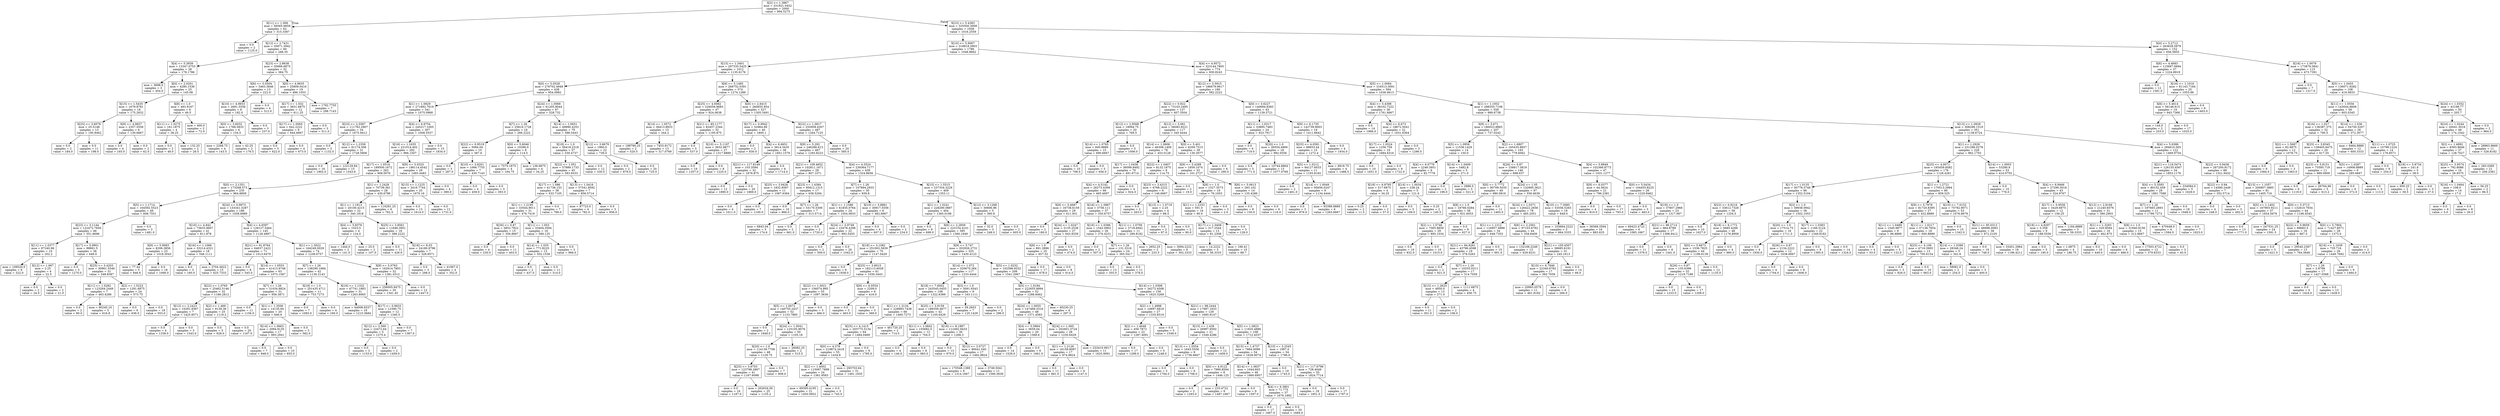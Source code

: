digraph Tree {
node [shape=box] ;
0 [label="X[2] <= 1.3867\nmse = 331921.0452\nsamples = 2000\nvalue = 994.5275"] ;
1 [label="X[11] <= 1.006\nmse = 56565.9659\nsamples = 62\nvalue = 315.3387"] ;
0 -> 1 [labeldistance=2.5, labelangle=45, headlabel="True"] ;
2 [label="mse = 0.0\nsamples = 2\nvalue = 1125.0"] ;
1 -> 2 ;
3 [label="X[12] <= 2.7431\nmse = 35871.3942\nsamples = 60\nvalue = 288.35"] ;
1 -> 3 ;
4 [label="X[4] <= 5.3939\nmse = 13347.0753\nsamples = 28\nvalue = 178.1786"] ;
3 -> 4 ;
5 [label="mse = 3698.0\nsamples = 3\nvalue = 454.0"] ;
4 -> 5 ;
6 [label="X[0] <= 2.0201\nmse = 4280.1536\nsamples = 25\nvalue = 145.08"] ;
4 -> 6 ;
7 [label="X[15] <= 1.5435\nmse = 1679.8781\nsamples = 19\nvalue = 175.2632"] ;
6 -> 7 ;
8 [label="X[25] <= 3.6076\nmse = 25.5148\nsamples = 13\nvalue = 195.8462"] ;
7 -> 8 ;
9 [label="mse = 0.0\nsamples = 2\nvalue = 184.0"] ;
8 -> 9 ;
10 [label="mse = 0.0\nsamples = 11\nvalue = 198.0"] ;
8 -> 10 ;
11 [label="X[9] <= 4.9657\nmse = 2357.5556\nsamples = 6\nvalue = 130.6667"] ;
7 -> 11 ;
12 [label="mse = 0.0\nsamples = 4\nvalue = 165.0"] ;
11 -> 12 ;
13 [label="mse = 0.0\nsamples = 2\nvalue = 62.0"] ;
11 -> 13 ;
14 [label="X[8] <= 1.0\nmse = 493.9167\nsamples = 6\nvalue = 49.5"] ;
6 -> 14 ;
15 [label="X[11] <= 1.0275\nmse = 161.1875\nsamples = 4\nvalue = 38.25"] ;
14 -> 15 ;
16 [label="mse = 0.0\nsamples = 2\nvalue = 48.0"] ;
15 -> 16 ;
17 [label="mse = 132.25\nsamples = 2\nvalue = 28.5"] ;
15 -> 17 ;
18 [label="mse = 400.0\nsamples = 2\nvalue = 72.0"] ;
14 -> 18 ;
19 [label="X[23] <= 2.8638\nmse = 35666.6875\nsamples = 32\nvalue = 384.75"] ;
3 -> 19 ;
20 [label="X[6] <= 5.0504\nmse = 5463.3846\nsamples = 13\nvalue = 222.0"] ;
19 -> 20 ;
21 [label="X[10] <= 4.9933\nmse = 2691.5556\nsamples = 9\nvalue = 182.0"] ;
20 -> 21 ;
22 [label="X[0] <= 3.6032\nmse = 1768.5833\nsamples = 6\nvalue = 154.5"] ;
21 -> 22 ;
23 [label="mse = 2268.75\nsamples = 4\nvalue = 143.5"] ;
22 -> 23 ;
24 [label="mse = 42.25\nsamples = 2\nvalue = 176.5"] ;
22 -> 24 ;
25 [label="mse = 0.0\nsamples = 3\nvalue = 237.0"] ;
21 -> 25 ;
26 [label="mse = 0.0\nsamples = 4\nvalue = 312.0"] ;
20 -> 26 ;
27 [label="X[0] <= 4.9635\nmse = 25809.0416\nsamples = 19\nvalue = 496.1053"] ;
19 -> 27 ;
28 [label="X[17] <= 1.032\nmse = 3831.6875\nsamples = 12\nvalue = 611.25"] ;
27 -> 28 ;
29 [label="X[17] <= 1.0065\nmse = 642.2222\nsamples = 9\nvalue = 644.6667"] ;
28 -> 29 ;
30 [label="mse = 0.0\nsamples = 5\nvalue = 622.0"] ;
29 -> 30 ;
31 [label="mse = 0.0\nsamples = 4\nvalue = 673.0"] ;
29 -> 31 ;
32 [label="mse = 0.0\nsamples = 3\nvalue = 511.0"] ;
28 -> 32 ;
33 [label="mse = 1792.7755\nsamples = 7\nvalue = 298.7143"] ;
27 -> 33 ;
34 [label="X[23] <= 5.4383\nmse = 325500.3009\nsamples = 1938\nvalue = 1016.2559"] ;
0 -> 34 [labeldistance=2.5, labelangle=-45, headlabel="False"] ;
35 [label="X[10] <= 5.9067\nmse = 318819.3903\nsamples = 1786\nvalue = 1046.8662"] ;
34 -> 35 ;
36 [label="X[15] <= 1.3401\nmse = 297335.5425\nsamples = 1012\nvalue = 1135.6176"] ;
35 -> 36 ;
37 [label="X[0] <= 5.0528\nmse = 276702.4949\nsamples = 438\nvalue = 954.0982"] ;
36 -> 37 ;
38 [label="X[1] <= 1.0829\nmse = 271892.7619\nsamples = 341\nvalue = 1075.0968"] ;
37 -> 38 ;
39 [label="X[23] <= 2.5587\nmse = 111762.2907\nsamples = 34\nvalue = 1675.9412"] ;
38 -> 39 ;
40 [label="mse = 0.0\nsamples = 3\nvalue = 1132.0"] ;
39 -> 40 ;
41 [label="X[12] <= 1.2358\nmse = 91174.308\nsamples = 31\nvalue = 1728.5806"] ;
39 -> 41 ;
42 [label="mse = 0.0\nsamples = 16\nvalue = 1902.0"] ;
41 -> 42 ;
43 [label="mse = 122129.84\nsamples = 15\nvalue = 1543.6"] ;
41 -> 43 ;
44 [label="X[4] <= 6.9754\nmse = 245217.1005\nsamples = 307\nvalue = 1008.5537"] ;
38 -> 44 ;
45 [label="X[16] <= 1.1635\nmse = 221014.402\nsamples = 292\nvalue = 966.1507"] ;
44 -> 45 ;
46 [label="X[17] <= 1.0516\nmse = 189500.1672\nsamples = 263\nvalue = 908.0076"] ;
45 -> 46 ;
47 [label="X[0] <= 2.1351\nmse = 173268.573\nsamples = 235\nvalue = 964.8809"] ;
46 -> 47 ;
48 [label="X[5] <= 1.1714\nmse = 164592.5523\nsamples = 49\nvalue = 608.7551"] ;
47 -> 48 ;
49 [label="X[23] <= 3.1144\nmse = 122472.7656\nsamples = 46\nvalue = 551.8696"] ;
48 -> 49 ;
50 [label="X[11] <= 1.0377\nmse = 87240.96\nsamples = 10\nvalue = 202.2"] ;
49 -> 50 ;
51 [label="mse = 109520.0\nsamples = 6\nvalue = 322.0"] ;
50 -> 51 ;
52 [label="X[12] <= 1.667\nmse = 2.25\nsamples = 4\nvalue = 22.5"] ;
50 -> 52 ;
53 [label="mse = 0.0\nsamples = 2\nvalue = 24.0"] ;
52 -> 53 ;
54 [label="mse = 0.0\nsamples = 2\nvalue = 21.0"] ;
52 -> 54 ;
55 [label="X[17] <= 0.9901\nmse = 88861.5\nsamples = 36\nvalue = 649.0"] ;
49 -> 55 ;
56 [label="mse = 0.0\nsamples = 5\nvalue = 1270.0"] ;
55 -> 56 ;
57 [label="X[25] <= 3.4203\nmse = 30961.5546\nsamples = 31\nvalue = 548.8387"] ;
55 -> 57 ;
58 [label="X[11] <= 1.0282\nmse = 123264.2449\nsamples = 7\nvalue = 463.4286"] ;
57 -> 58 ;
59 [label="mse = 0.0\nsamples = 2\nvalue = 80.0"] ;
58 -> 59 ;
60 [label="mse = 90240.16\nsamples = 5\nvalue = 616.8"] ;
58 -> 60 ;
61 [label="X[2] <= 1.5223\nmse = 1291.6875\nsamples = 24\nvalue = 573.75"] ;
57 -> 61 ;
62 [label="mse = 0.0\nsamples = 6\nvalue = 636.0"] ;
61 -> 62 ;
63 [label="mse = 0.0\nsamples = 18\nvalue = 553.0"] ;
61 -> 63 ;
64 [label="mse = 0.0\nsamples = 3\nvalue = 1481.0"] ;
48 -> 64 ;
65 [label="X[24] <= 0.9973\nmse = 133341.3287\nsamples = 186\nvalue = 1058.6989"] ;
47 -> 65 ;
66 [label="X[10] <= 4.842\nmse = 73633.9607\nsamples = 41\nvalue = 811.878"] ;
65 -> 66 ;
67 [label="X[9] <= 5.9083\nmse = 8206.3856\nsamples = 23\nvalue = 1018.3043"] ;
66 -> 67 ;
68 [label="mse = 77.44\nsamples = 5\nvalue = 846.6"] ;
67 -> 68 ;
69 [label="mse = 0.0\nsamples = 18\nvalue = 1066.0"] ;
67 -> 69 ;
70 [label="X[16] <= 1.1066\nmse = 33214.4321\nsamples = 18\nvalue = 548.1111"] ;
66 -> 70 ;
71 [label="mse = 8.0\nsamples = 3\nvalue = 160.0"] ;
70 -> 71 ;
72 [label="mse = 3704.4622\nsamples = 15\nvalue = 625.7333"] ;
70 -> 72 ;
73 [label="X[4] <= 4.6597\nmse = 128127.5464\nsamples = 145\nvalue = 1128.4897"] ;
65 -> 73 ;
74 [label="X[21] <= 91.8764\nmse = 64637.2422\nsamples = 71\nvalue = 1013.6479"] ;
73 -> 74 ;
75 [label="mse = 0.0\nsamples = 8\nvalue = 545.0"] ;
74 -> 75 ;
76 [label="X[14] <= 1.0553\nmse = 41413.9748\nsamples = 63\nvalue = 1073.1587"] ;
74 -> 76 ;
77 [label="X[22] <= 1.0765\nmse = 25462.5146\nsamples = 32\nvalue = 1186.2812"] ;
76 -> 77 ;
78 [label="X[12] <= 2.2423\nmse = 10291.8367\nsamples = 7\nvalue = 1425.8571"] ;
77 -> 78 ;
79 [label="mse = 0.0\nsamples = 4\nvalue = 1338.0"] ;
78 -> 79 ;
80 [label="mse = 0.0\nsamples = 3\nvalue = 1543.0"] ;
78 -> 80 ;
81 [label="X[2] <= 1.469\nmse = 9139.36\nsamples = 25\nvalue = 1119.2"] ;
77 -> 81 ;
82 [label="mse = 0.0\nsamples = 5\nvalue = 928.0"] ;
81 -> 82 ;
83 [label="mse = 0.0\nsamples = 20\nvalue = 1167.0"] ;
81 -> 83 ;
84 [label="X[7] <= 1.26\nmse = 31034.8824\nsamples = 31\nvalue = 956.3871"] ;
76 -> 84 ;
85 [label="mse = 0.0\nsamples = 11\nvalue = 1156.0"] ;
84 -> 85 ;
86 [label="X[1] <= 1.3506\nmse = 14135.94\nsamples = 20\nvalue = 846.6"] ;
84 -> 86 ;
87 [label="X[14] <= 1.0663\nmse = 2094.9135\nsamples = 17\nvalue = 893.2941"] ;
86 -> 87 ;
88 [label="mse = 0.0\nsamples = 7\nvalue = 948.0"] ;
87 -> 88 ;
89 [label="mse = 0.0\nsamples = 10\nvalue = 855.0"] ;
87 -> 89 ;
90 [label="mse = 0.0\nsamples = 3\nvalue = 582.0"] ;
86 -> 90 ;
91 [label="X[1] <= 1.3022\nmse = 164249.0029\nsamples = 74\nvalue = 1238.6757"] ;
73 -> 91 ;
92 [label="X[7] <= 1.26\nmse = 138290.1684\nsamples = 42\nvalue = 1130.2143"] ;
91 -> 92 ;
93 [label="X[19] <= 1.0\nmse = 201435.4711\nsamples = 11\nvalue = 753.7273"] ;
92 -> 93 ;
94 [label="mse = 0.0\nsamples = 7\nvalue = 1093.0"] ;
93 -> 94 ;
95 [label="mse = 0.0\nsamples = 4\nvalue = 160.0"] ;
93 -> 95 ;
96 [label="X[16] <= 1.1332\nmse = 47741.1883\nsamples = 31\nvalue = 1263.8065"] ;
92 -> 96 ;
97 [label="mse = 64006.6537\nsamples = 19\nvalue = 1215.3684"] ;
96 -> 97 ;
98 [label="X[17] <= 0.9933\nmse = 12390.75\nsamples = 12\nvalue = 1340.5"] ;
96 -> 98 ;
99 [label="X[12] <= 3.569\nmse = 22472.64\nsamples = 5\nvalue = 1275.4"] ;
98 -> 99 ;
100 [label="mse = 0.0\nsamples = 3\nvalue = 1153.0"] ;
99 -> 100 ;
101 [label="mse = 0.0\nsamples = 2\nvalue = 1459.0"] ;
99 -> 101 ;
102 [label="mse = 0.0\nsamples = 7\nvalue = 1387.0"] ;
98 -> 102 ;
103 [label="X[9] <= 5.0763\nmse = 162614.7803\nsamples = 32\nvalue = 1381.0312"] ;
91 -> 103 ;
104 [label="mse = 256005.8475\nsamples = 20\nvalue = 1341.45"] ;
103 -> 104 ;
105 [label="mse = 0.0\nsamples = 12\nvalue = 1447.0"] ;
103 -> 105 ;
106 [label="X[1] <= 1.2428\nmse = 70739.361\nsamples = 28\nvalue = 430.6786"] ;
46 -> 106 ;
107 [label="X[1] <= 1.1813\nmse = 20100.4215\nsamples = 22\nvalue = 340.1818"] ;
106 -> 107 ;
108 [label="X[4] <= 5.8376\nmse = 1023.5\nsamples = 4\nvalue = 124.0"] ;
107 -> 108 ;
109 [label="mse = 1444.0\nsamples = 2\nvalue = 141.0"] ;
108 -> 109 ;
110 [label="mse = 25.0\nsamples = 2\nvalue = 107.0"] ;
108 -> 110 ;
111 [label="X[25] <= 3.8561\nmse = 11646.3951\nsamples = 18\nvalue = 388.2222"] ;
107 -> 111 ;
112 [label="mse = 0.0\nsamples = 11\nvalue = 426.0"] ;
111 -> 112 ;
113 [label="X[18] <= 8.03\nmse = 24180.9796\nsamples = 7\nvalue = 328.8571"] ;
111 -> 113 ;
114 [label="mse = 0.0\nsamples = 3\nvalue = 298.0"] ;
113 -> 114 ;
115 [label="mse = 41067.0\nsamples = 4\nvalue = 352.0"] ;
113 -> 115 ;
116 [label="mse = 116281.25\nsamples = 6\nvalue = 762.5"] ;
106 -> 116 ;
117 [label="X[9] <= 5.0325\nmse = 198114.4542\nsamples = 29\nvalue = 1493.4483"] ;
45 -> 117 ;
118 [label="X[15] <= 1.1225\nmse = 3416.7744\nsamples = 25\nvalue = 1670.16"] ;
117 -> 118 ;
119 [label="mse = 0.0\nsamples = 13\nvalue = 1614.0"] ;
118 -> 119 ;
120 [label="mse = 0.0\nsamples = 12\nvalue = 1731.0"] ;
118 -> 120 ;
121 [label="mse = 0.0\nsamples = 4\nvalue = 389.0"] ;
117 -> 121 ;
122 [label="mse = 0.0\nsamples = 15\nvalue = 1834.0"] ;
44 -> 122 ;
123 [label="X[24] <= 1.0066\nmse = 61205.8044\nsamples = 97\nvalue = 528.732"] ;
37 -> 123 ;
124 [label="X[7] <= 1.26\nmse = 25816.1728\nsamples = 18\nvalue = 266.2222"] ;
123 -> 124 ;
125 [label="X[22] <= 0.9519\nmse = 5084.04\nsamples = 10\nvalue = 387.6"] ;
124 -> 125 ;
126 [label="mse = 0.0\nsamples = 3\nvalue = 287.0"] ;
125 -> 126 ;
127 [label="X[10] <= 3.8201\nmse = 1066.7755\nsamples = 7\nvalue = 430.7143"] ;
125 -> 127 ;
128 [label="mse = 0.0\nsamples = 4\nvalue = 459.0"] ;
127 -> 128 ;
129 [label="mse = 0.0\nsamples = 3\nvalue = 393.0"] ;
127 -> 129 ;
130 [label="X[0] <= 5.6046\nmse = 10296.0\nsamples = 8\nvalue = 114.5"] ;
124 -> 130 ;
131 [label="mse = 7575.1875\nsamples = 4\nvalue = 194.75"] ;
130 -> 131 ;
132 [label="mse = 136.6875\nsamples = 4\nvalue = 34.25"] ;
130 -> 132 ;
133 [label="X[14] <= 1.0651\nmse = 49990.4253\nsamples = 79\nvalue = 588.5443"] ;
123 -> 133 ;
134 [label="X[19] <= 1.0\nmse = 56419.2318\nsamples = 57\nvalue = 530.4737"] ;
133 -> 134 ;
135 [label="X[22] <= 1.051\nmse = 57889.1733\nsamples = 45\nvalue = 583.9333"] ;
134 -> 135 ;
136 [label="X[17] <= 1.086\nmse = 41738.153\nsamples = 38\nvalue = 533.7105"] ;
135 -> 136 ;
137 [label="X[1] <= 1.2195\nmse = 33544.9011\nsamples = 31\nvalue = 476.7419"] ;
136 -> 137 ;
138 [label="X[26] <= 0.87\nmse = 5852.7822\nsamples = 15\nvalue = 356.8667"] ;
137 -> 138 ;
139 [label="mse = 0.0\nsamples = 4\nvalue = 230.0"] ;
138 -> 139 ;
140 [label="mse = 0.0\nsamples = 11\nvalue = 403.0"] ;
138 -> 140 ;
141 [label="X[11] <= 1.053\nmse = 33404.3594\nsamples = 16\nvalue = 589.125"] ;
137 -> 141 ;
142 [label="X[14] <= 1.035\nmse = 771.8225\nsamples = 13\nvalue = 502.1538"] ;
141 -> 142 ;
143 [label="mse = 0.0\nsamples = 2\nvalue = 437.0"] ;
142 -> 143 ;
144 [label="mse = 0.0\nsamples = 11\nvalue = 514.0"] ;
142 -> 144 ;
145 [label="mse = 0.0\nsamples = 3\nvalue = 966.0"] ;
141 -> 145 ;
146 [label="mse = 0.0\nsamples = 7\nvalue = 786.0"] ;
136 -> 146 ;
147 [label="X[13] <= 1.0416\nmse = 57541.9592\nsamples = 7\nvalue = 856.5714"] ;
135 -> 147 ;
148 [label="mse = 87723.0\nsamples = 4\nvalue = 782.0"] ;
147 -> 148 ;
149 [label="mse = 0.0\nsamples = 3\nvalue = 956.0"] ;
147 -> 149 ;
150 [label="mse = 0.0\nsamples = 12\nvalue = 330.0"] ;
134 -> 150 ;
151 [label="X[12] <= 3.6679\nmse = 1960.0\nsamples = 22\nvalue = 739.0"] ;
133 -> 151 ;
152 [label="mse = 0.0\nsamples = 2\nvalue = 879.0"] ;
151 -> 152 ;
153 [label="mse = 0.0\nsamples = 20\nvalue = 725.0"] ;
151 -> 153 ;
154 [label="X[9] <= 5.1485\nmse = 268752.0391\nsamples = 574\nvalue = 1274.1289"] ;
36 -> 154 ;
155 [label="X[25] <= 4.0082\nmse = 226056.8683\nsamples = 47\nvalue = 924.0638"] ;
154 -> 155 ;
156 [label="X[14] <= 1.0572\nmse = 36413.8933\nsamples = 15\nvalue = 344.2"] ;
155 -> 156 ;
157 [label="mse = 188790.25\nsamples = 2\nvalue = 520.5"] ;
156 -> 157 ;
158 [label="mse = 7453.9172\nsamples = 13\nvalue = 317.0769"] ;
156 -> 158 ;
159 [label="X[21] <= 85.1177\nmse = 83457.2344\nsamples = 32\nvalue = 1195.875"] ;
155 -> 159 ;
160 [label="mse = 0.0\nsamples = 5\nvalue = 537.0"] ;
159 -> 160 ;
161 [label="X[10] <= 5.1197\nmse = 3632.9877\nsamples = 27\nvalue = 1317.8889"] ;
159 -> 161 ;
162 [label="mse = 0.0\nsamples = 19\nvalue = 1357.0"] ;
161 -> 162 ;
163 [label="mse = 0.0\nsamples = 8\nvalue = 1225.0"] ;
161 -> 163 ;
164 [label="X[0] <= 2.6415\nmse = 260655.954\nsamples = 527\nvalue = 1305.3491"] ;
154 -> 164 ;
165 [label="X[17] <= 0.9942\nmse = 52964.89\nsamples = 40\nvalue = 1800.1"] ;
164 -> 165 ;
166 [label="mse = 0.0\nsamples = 2\nvalue = 830.0"] ;
165 -> 166 ;
167 [label="X[4] <= 6.6651\nmse = 3614.3435\nsamples = 38\nvalue = 1851.1579"] ;
165 -> 167 ;
168 [label="X[21] <= 117.8149\nmse = 103.3594\nsamples = 32\nvalue = 1876.875"] ;
167 -> 168 ;
169 [label="mse = 0.0\nsamples = 12\nvalue = 1890.0"] ;
168 -> 169 ;
170 [label="mse = 0.0\nsamples = 20\nvalue = 1869.0"] ;
168 -> 170 ;
171 [label="mse = 0.0\nsamples = 6\nvalue = 1714.0"] ;
167 -> 171 ;
172 [label="X[22] <= 1.0817\nmse = 255958.4307\nsamples = 487\nvalue = 1264.7125"] ;
164 -> 172 ;
173 [label="X[9] <= 5.292\nmse = 246286.613\nsamples = 467\nvalue = 1293.8223"] ;
172 -> 173 ;
174 [label="X[21] <= 109.4652\nmse = 102811.1671\nsamples = 28\nvalue = 807.1071"] ;
173 -> 174 ;
175 [label="X[25] <= 3.9426\nmse = 1832.9587\nsamples = 11\nvalue = 1067.6364"] ;
174 -> 175 ;
176 [label="mse = 0.0\nsamples = 4\nvalue = 1011.0"] ;
175 -> 176 ;
177 [label="mse = 0.0\nsamples = 7\nvalue = 1100.0"] ;
175 -> 177 ;
178 [label="X[23] <= 1.4384\nmse = 95812.1315\nsamples = 17\nvalue = 638.5294"] ;
174 -> 178 ;
179 [label="mse = 0.0\nsamples = 10\nvalue = 866.0"] ;
178 -> 179 ;
180 [label="X[7] <= 1.26\nmse = 53170.5306\nsamples = 7\nvalue = 313.5714"] ;
178 -> 180 ;
181 [label="mse = 6843.04\nsamples = 5\nvalue = 174.6"] ;
180 -> 181 ;
182 [label="mse = 0.0\nsamples = 2\nvalue = 661.0"] ;
180 -> 182 ;
183 [label="X[4] <= 4.3524\nmse = 239364.7177\nsamples = 439\nvalue = 1324.8656"] ;
173 -> 183 ;
184 [label="X[7] <= 1.26\nmse = 107894.2933\nsamples = 30\nvalue = 939.8"] ;
183 -> 184 ;
185 [label="X[1] <= 1.1586\nmse = 61835.0764\nsamples = 24\nvalue = 1054.0833"] ;
184 -> 185 ;
186 [label="mse = 0.0\nsamples = 2\nvalue = 1720.0"] ;
185 -> 186 ;
187 [label="X[24] <= 0.9748\nmse = 23478.4298\nsamples = 22\nvalue = 993.5455"] ;
185 -> 187 ;
188 [label="mse = 0.0\nsamples = 2\nvalue = 509.0"] ;
187 -> 188 ;
189 [label="mse = 0.0\nsamples = 20\nvalue = 1042.0"] ;
187 -> 189 ;
190 [label="X[10] <= 3.8861\nmse = 30917.5556\nsamples = 6\nvalue = 482.6667"] ;
184 -> 190 ;
191 [label="mse = 0.0\nsamples = 4\nvalue = 607.0"] ;
190 -> 191 ;
192 [label="mse = 0.0\nsamples = 2\nvalue = 234.0"] ;
190 -> 192 ;
193 [label="X[15] <= 1.5515\nmse = 237334.3229\nsamples = 409\nvalue = 1353.11"] ;
183 -> 193 ;
194 [label="X[1] <= 1.0241\nmse = 228290.0887\nsamples = 404\nvalue = 1365.0198"] ;
193 -> 194 ;
195 [label="mse = 0.0\nsamples = 9\nvalue = 699.0"] ;
194 -> 195 ;
196 [label="X[6] <= 2.2859\nmse = 223154.4101\nsamples = 395\nvalue = 1380.1949"] ;
194 -> 196 ;
197 [label="X[18] <= 3.1082\nmse = 251002.5839\nsamples = 70\nvalue = 1147.0429"] ;
196 -> 197 ;
198 [label="mse = 0.0\nsamples = 9\nvalue = 1938.0"] ;
197 -> 198 ;
199 [label="X[25] <= 3.8015\nmse = 182113.6028\nsamples = 61\nvalue = 1030.3443"] ;
197 -> 199 ;
200 [label="X[22] <= 1.0021\nmse = 156074.995\nsamples = 55\nvalue = 1097.3636"] ;
199 -> 200 ;
201 [label="X[5] <= 1.0072\nmse = 140755.2437\nsamples = 52\nvalue = 1133.7885"] ;
200 -> 201 ;
202 [label="mse = 0.0\nsamples = 2\nvalue = 1849.0"] ;
201 -> 202 ;
203 [label="X[24] <= 1.0041\nmse = 125105.9076\nsamples = 50\nvalue = 1105.18"] ;
201 -> 203 ;
204 [label="X[20] <= 1.0\nmse = 114139.7708\nsamples = 48\nvalue = 1129.75"] ;
203 -> 204 ;
205 [label="X[25] <= 3.6703\nmse = 123798.2867\nsamples = 41\nvalue = 1167.6098"] ;
204 -> 205 ;
206 [label="mse = 0.0\nsamples = 16\nvalue = 1187.0"] ;
205 -> 206 ;
207 [label="mse = 202634.56\nsamples = 25\nvalue = 1155.2"] ;
205 -> 207 ;
208 [label="mse = 0.0\nsamples = 7\nvalue = 908.0"] ;
204 -> 208 ;
209 [label="mse = 26082.25\nsamples = 2\nvalue = 515.5"] ;
203 -> 209 ;
210 [label="mse = 0.0\nsamples = 3\nvalue = 466.0"] ;
200 -> 210 ;
211 [label="X[9] <= 6.0554\nmse = 2209.0\nsamples = 6\nvalue = 416.0"] ;
199 -> 211 ;
212 [label="mse = 0.0\nsamples = 3\nvalue = 463.0"] ;
211 -> 212 ;
213 [label="mse = 0.0\nsamples = 3\nvalue = 369.0"] ;
211 -> 213 ;
214 [label="X[9] <= 5.747\nmse = 202926.2731\nsamples = 325\nvalue = 1430.4123"] ;
196 -> 214 ;
215 [label="X[14] <= 1.072\nmse = 320670.264\nsamples = 117\nvalue = 1233.4444"] ;
214 -> 215 ;
216 [label="X[18] <= 7.6002\nmse = 243545.0455\nsamples = 108\nvalue = 1322.6389"] ;
215 -> 216 ;
217 [label="X[1] <= 1.3134\nmse = 228993.7438\nsamples = 66\nvalue = 1460.7273"] ;
216 -> 217 ;
218 [label="X[25] <= 4.1415\nmse = 203775.5134\nsamples = 64\nvalue = 1484.0469"] ;
217 -> 218 ;
219 [label="X[0] <= 4.378\nmse = 219874.3418\nsamples = 55\nvalue = 1434.8"] ;
218 -> 219 ;
220 [label="X[2] <= 1.4002\nmse = 115097.7899\nsamples = 24\nvalue = 1361.9583"] ;
219 -> 220 ;
221 [label="mse = 69395.4195\nsamples = 21\nvalue = 1450.0952"] ;
220 -> 221 ;
222 [label="mse = 0.0\nsamples = 3\nvalue = 745.0"] ;
220 -> 222 ;
223 [label="mse = 293703.64\nsamples = 31\nvalue = 1491.1935"] ;
219 -> 223 ;
224 [label="mse = 0.0\nsamples = 9\nvalue = 1785.0"] ;
218 -> 224 ;
225 [label="mse = 461720.25\nsamples = 2\nvalue = 714.5"] ;
217 -> 225 ;
226 [label="X[25] <= 3.9159\nmse = 189359.4677\nsamples = 42\nvalue = 1105.6429"] ;
216 -> 226 ;
227 [label="X[11] <= 1.0842\nmse = 155682.0\nsamples = 12\nvalue = 704.0"] ;
226 -> 227 ;
228 [label="mse = 0.0\nsamples = 4\nvalue = 146.0"] ;
227 -> 228 ;
229 [label="mse = 0.0\nsamples = 8\nvalue = 983.0"] ;
227 -> 229 ;
230 [label="X[18] <= 8.1887\nmse = 112492.9433\nsamples = 30\nvalue = 1266.3"] ;
226 -> 230 ;
231 [label="mse = 0.0\nsamples = 13\nvalue = 970.0"] ;
230 -> 231 ;
232 [label="X[12] <= 3.0727\nmse = 80041.045\nsamples = 17\nvalue = 1492.8824"] ;
230 -> 232 ;
233 [label="mse = 170548.1389\nsamples = 6\nvalue = 1314.1667"] ;
232 -> 233 ;
234 [label="mse = 3749.5041\nsamples = 11\nvalue = 1590.3636"] ;
232 -> 234 ;
235 [label="X[3] <= 1.0\nmse = 5091.6543\nsamples = 9\nvalue = 163.1111"] ;
215 -> 235 ;
236 [label="mse = 59.2653\nsamples = 7\nvalue = 125.1429"] ;
235 -> 236 ;
237 [label="mse = 0.0\nsamples = 2\nvalue = 296.0"] ;
235 -> 237 ;
238 [label="X[5] <= 1.0232\nmse = 102596.9332\nsamples = 208\nvalue = 1541.2067"] ;
214 -> 238 ;
239 [label="X[5] <= 1.0184\nmse = 222655.8994\nsamples = 52\nvalue = 1288.8462"] ;
238 -> 239 ;
240 [label="X[24] <= 1.0055\nmse = 147469.3316\nsamples = 48\nvalue = 1371.4583"] ;
239 -> 240 ;
241 [label="X[4] <= 5.5864\nmse = 3659.04\nsamples = 20\nvalue = 1568.6"] ;
240 -> 241 ;
242 [label="mse = 0.0\nsamples = 14\nvalue = 1529.0"] ;
241 -> 242 ;
243 [label="mse = 0.0\nsamples = 6\nvalue = 1661.0"] ;
241 -> 243 ;
244 [label="X[24] <= 1.065\nmse = 202601.3724\nsamples = 28\nvalue = 1230.6429"] ;
240 -> 244 ;
245 [label="X[1] <= 1.2126\nmse = 16158.8097\nsamples = 17\nvalue = 974.8824"] ;
244 -> 245 ;
246 [label="mse = 0.0\nsamples = 11\nvalue = 881.0"] ;
245 -> 246 ;
247 [label="mse = 0.0\nsamples = 6\nvalue = 1147.0"] ;
245 -> 247 ;
248 [label="mse = 233410.9917\nsamples = 11\nvalue = 1625.9091"] ;
244 -> 248 ;
249 [label="mse = 60230.25\nsamples = 4\nvalue = 297.5"] ;
239 -> 249 ;
250 [label="X[14] <= 1.0308\nmse = 34272.4508\nsamples = 156\nvalue = 1625.3269"] ;
238 -> 250 ;
251 [label="X[2] <= 1.4988\nmse = 10697.6818\nsamples = 27\nvalue = 1335.8519"] ;
250 -> 251 ;
252 [label="X[2] <= 1.4648\nmse = 456.7872\nsamples = 22\nvalue = 1287.4091"] ;
251 -> 252 ;
253 [label="mse = 0.0\nsamples = 17\nvalue = 1299.0"] ;
252 -> 253 ;
254 [label="mse = 0.0\nsamples = 5\nvalue = 1248.0"] ;
252 -> 254 ;
255 [label="mse = 0.0\nsamples = 5\nvalue = 1549.0"] ;
251 -> 255 ;
256 [label="X[21] <= 98.2444\nmse = 17997.1633\nsamples = 129\nvalue = 1685.9147"] ;
250 -> 256 ;
257 [label="X[15] <= 1.439\nmse = 26997.9592\nsamples = 21\nvalue = 1549.4286"] ;
256 -> 257 ;
258 [label="X[13] <= 1.0554\nmse = 1643.5556\nsamples = 9\nvalue = 1736.6667"] ;
257 -> 258 ;
259 [label="mse = 0.0\nsamples = 3\nvalue = 1794.0"] ;
258 -> 259 ;
260 [label="mse = 0.0\nsamples = 6\nvalue = 1708.0"] ;
258 -> 260 ;
261 [label="mse = 0.0\nsamples = 12\nvalue = 1409.0"] ;
257 -> 261 ;
262 [label="X[5] <= 1.0823\nmse = 11920.4886\nsamples = 108\nvalue = 1712.4537"] ;
256 -> 262 ;
263 [label="X[15] <= 1.4737\nmse = 7884.0099\nsamples = 54\nvalue = 1628.9074"] ;
262 -> 263 ;
264 [label="X[0] <= 4.9122\nmse = 7990.8594\nsamples = 8\nvalue = 1446.125"] ;
263 -> 264 ;
265 [label="mse = 0.0\nsamples = 2\nvalue = 1293.0"] ;
264 -> 265 ;
266 [label="mse = 233.4722\nsamples = 6\nvalue = 1497.1667"] ;
264 -> 266 ;
267 [label="X[14] <= 1.0637\nmse = 1044.603\nsamples = 46\nvalue = 1660.6957"] ;
263 -> 267 ;
268 [label="mse = 0.0\nsamples = 9\nvalue = 1597.0"] ;
267 -> 268 ;
269 [label="X[4] <= 6.3801\nmse = 71.775\nsamples = 37\nvalue = 1676.1892"] ;
267 -> 269 ;
270 [label="mse = 0.0\nsamples = 17\nvalue = 1667.0"] ;
269 -> 270 ;
271 [label="mse = 0.0\nsamples = 20\nvalue = 1684.0"] ;
269 -> 271 ;
272 [label="X[10] <= 3.2545\nmse = 1997.0\nsamples = 54\nvalue = 1796.0"] ;
262 -> 272 ;
273 [label="mse = 0.0\nsamples = 19\nvalue = 1743.0"] ;
272 -> 273 ;
274 [label="X[21] <= 117.6796\nmse = 728.4049\nsamples = 35\nvalue = 1824.7714"] ;
272 -> 274 ;
275 [label="mse = 0.0\nsamples = 18\nvalue = 1851.0"] ;
274 -> 275 ;
276 [label="mse = 0.0\nsamples = 17\nvalue = 1797.0"] ;
274 -> 276 ;
277 [label="X[12] <= 3.1268\nmse = 30606.96\nsamples = 5\nvalue = 390.8"] ;
193 -> 277 ;
278 [label="mse = 32.0\nsamples = 3\nvalue = 248.0"] ;
277 -> 278 ;
279 [label="mse = 0.0\nsamples = 2\nvalue = 605.0"] ;
277 -> 279 ;
280 [label="mse = 0.0\nsamples = 20\nvalue = 585.0"] ;
172 -> 280 ;
281 [label="X[4] <= 4.9572\nmse = 323144.7805\nsamples = 774\nvalue = 930.8243"] ;
35 -> 281 ;
282 [label="X[12] <= 3.5915\nmse = 186679.9617\nsamples = 180\nvalue = 582.2222"] ;
281 -> 282 ;
283 [label="X[22] <= 0.922\nmse = 73103.2495\nsamples = 137\nvalue = 407.3504"] ;
282 -> 283 ;
284 [label="X[12] <= 2.9568\nmse = 19094.75\nsamples = 20\nvalue = 769.5"] ;
283 -> 284 ;
285 [label="X[14] <= 1.0765\nmse = 600.8889\nsamples = 15\nvalue = 690.6667"] ;
284 -> 285 ;
286 [label="mse = 0.0\nsamples = 10\nvalue = 708.0"] ;
285 -> 286 ;
287 [label="mse = 0.0\nsamples = 5\nvalue = 656.0"] ;
285 -> 287 ;
288 [label="mse = 0.0\nsamples = 5\nvalue = 1006.0"] ;
284 -> 288 ;
289 [label="X[12] <= 3.061\nmse = 56083.9221\nsamples = 117\nvalue = 345.4444"] ;
283 -> 289 ;
290 [label="X[14] <= 1.0606\nmse = 46308.1409\nsamples = 78\nvalue = 453.0128"] ;
289 -> 290 ;
291 [label="X[17] <= 1.0436\nmse = 36099.8492\nsamples = 70\nvalue = 491.6714"] ;
290 -> 291 ;
292 [label="X[4] <= 4.5142\nmse = 26273.4309\nsamples = 66\nvalue = 465.4697"] ;
291 -> 292 ;
293 [label="X[9] <= 5.4687\nmse = 16738.6159\nsamples = 29\nvalue = 611.931"] ;
292 -> 293 ;
294 [label="mse = 0.0\nsamples = 2\nvalue = 180.0"] ;
293 -> 294 ;
295 [label="X[24] <= 1.0247\nmse = 3135.2538\nsamples = 27\nvalue = 643.9259"] ;
293 -> 295 ;
296 [label="X[8] <= 1.0\nmse = 891.2896\nsamples = 25\nvalue = 657.52"] ;
295 -> 296 ;
297 [label="mse = 0.0\nsamples = 17\nvalue = 678.0"] ;
296 -> 297 ;
298 [label="mse = 0.0\nsamples = 8\nvalue = 614.0"] ;
296 -> 298 ;
299 [label="mse = 0.0\nsamples = 2\nvalue = 474.0"] ;
295 -> 299 ;
300 [label="X[16] <= 1.0867\nmse = 3756.111\nsamples = 37\nvalue = 350.6757"] ;
292 -> 300 ;
301 [label="X[16] <= 1.0386\nmse = 1542.0902\nsamples = 26\nvalue = 376.4231"] ;
300 -> 301 ;
302 [label="mse = 0.0\nsamples = 2\nvalue = 507.0"] ;
301 -> 302 ;
303 [label="X[7] <= 1.26\nmse = 131.3316\nsamples = 24\nvalue = 365.5417"] ;
301 -> 303 ;
304 [label="mse = 0.0\nsamples = 13\nvalue = 355.0"] ;
303 -> 304 ;
305 [label="mse = 0.0\nsamples = 11\nvalue = 378.0"] ;
303 -> 305 ;
306 [label="X[11] <= 1.0709\nmse = 3718.6942\nsamples = 11\nvalue = 289.8182"] ;
300 -> 306 ;
307 [label="mse = 2652.25\nsamples = 2\nvalue = 233.5"] ;
306 -> 307 ;
308 [label="mse = 3094.2222\nsamples = 9\nvalue = 302.3333"] ;
306 -> 308 ;
309 [label="mse = 0.0\nsamples = 4\nvalue = 924.0"] ;
291 -> 309 ;
310 [label="X[22] <= 1.0407\nmse = 8132.1875\nsamples = 8\nvalue = 114.75"] ;
290 -> 310 ;
311 [label="X[23] <= 3.4315\nmse = 6768.2222\nsamples = 6\nvalue = 146.6667"] ;
310 -> 311 ;
312 [label="mse = 0.0\nsamples = 2\nvalue = 263.0"] ;
311 -> 312 ;
313 [label="X[13] <= 1.0719\nmse = 2.25\nsamples = 4\nvalue = 88.5"] ;
311 -> 313 ;
314 [label="mse = 0.0\nsamples = 2\nvalue = 87.0"] ;
313 -> 314 ;
315 [label="mse = 0.0\nsamples = 2\nvalue = 90.0"] ;
313 -> 315 ;
316 [label="mse = 0.0\nsamples = 2\nvalue = 19.0"] ;
310 -> 316 ;
317 [label="X[0] <= 5.401\nmse = 6209.7515\nsamples = 39\nvalue = 130.3077"] ;
289 -> 317 ;
318 [label="X[9] <= 5.4289\nmse = 1859.1074\nsamples = 33\nvalue = 101.2727"] ;
317 -> 318 ;
319 [label="X[8] <= 1.0\nmse = 1527.3573\nsamples = 19\nvalue = 76.1053"] ;
318 -> 319 ;
320 [label="X[1] <= 1.2253\nmse = 591.0\nsamples = 16\nvalue = 90.0"] ;
319 -> 320 ;
321 [label="X[17] <= 1.0408\nmse = 317.2544\nsamples = 13\nvalue = 81.2308"] ;
320 -> 321 ;
322 [label="mse = 14.2222\nsamples = 3\nvalue = 56.3333"] ;
321 -> 322 ;
323 [label="mse = 166.41\nsamples = 10\nvalue = 88.7"] ;
321 -> 323 ;
324 [label="mse = 0.0\nsamples = 3\nvalue = 128.0"] ;
320 -> 324 ;
325 [label="mse = 0.0\nsamples = 3\nvalue = 2.0"] ;
319 -> 325 ;
326 [label="X[6] <= 5.0613\nmse = 283.102\nsamples = 14\nvalue = 135.4286"] ;
318 -> 326 ;
327 [label="mse = 0.0\nsamples = 8\nvalue = 150.0"] ;
326 -> 327 ;
328 [label="mse = 0.0\nsamples = 6\nvalue = 116.0"] ;
326 -> 328 ;
329 [label="mse = 0.0\nsamples = 6\nvalue = 290.0"] ;
317 -> 329 ;
330 [label="X[0] <= 3.6227\nmse = 140694.8383\nsamples = 43\nvalue = 1139.3721"] ;
282 -> 330 ;
331 [label="X[11] <= 1.0317\nmse = 33895.7483\nsamples = 24\nvalue = 923.7917"] ;
330 -> 331 ;
332 [label="mse = 0.0\nsamples = 6\nvalue = 719.0"] ;
331 -> 332 ;
333 [label="X[20] <= 1.0\nmse = 26554.4969\nsamples = 18\nvalue = 992.0556"] ;
331 -> 333 ;
334 [label="mse = 0.0\nsamples = 5\nvalue = 771.0"] ;
333 -> 334 ;
335 [label="mse = 10744.6864\nsamples = 13\nvalue = 1077.0769"] ;
333 -> 335 ;
336 [label="X[9] <= 6.1735\nmse = 142739.9003\nsamples = 19\nvalue = 1411.6842"] ;
330 -> 336 ;
337 [label="X[25] <= 4.0581\nmse = 88653.44\nsamples = 15\nvalue = 1272.4"] ;
336 -> 337 ;
338 [label="X[5] <= 1.0212\nmse = 94127.6033\nsamples = 11\nvalue = 1193.8182"] ;
337 -> 338 ;
339 [label="mse = 0.0\nsamples = 2\nvalue = 1461.0"] ;
338 -> 339 ;
340 [label="X[14] <= 1.0049\nmse = 95656.0247\nsamples = 9\nvalue = 1134.4444"] ;
338 -> 340 ;
341 [label="mse = 0.0\nsamples = 3\nvalue = 876.0"] ;
340 -> 341 ;
342 [label="mse = 93388.8889\nsamples = 6\nvalue = 1263.6667"] ;
340 -> 342 ;
343 [label="mse = 9918.75\nsamples = 4\nvalue = 1488.5"] ;
337 -> 343 ;
344 [label="mse = 0.0\nsamples = 4\nvalue = 1934.0"] ;
336 -> 344 ;
345 [label="X[5] <= 1.0084\nmse = 316513.3091\nsamples = 594\nvalue = 1036.4613"] ;
281 -> 345 ;
346 [label="X[4] <= 5.4398\nmse = 38102.7222\nsamples = 36\nvalue = 1761.6667"] ;
345 -> 346 ;
347 [label="mse = 0.0\nsamples = 14\nvalue = 1966.0"] ;
346 -> 347 ;
348 [label="X[4] <= 6.673\nmse = 18872.5041\nsamples = 22\nvalue = 1631.6364"] ;
346 -> 348 ;
349 [label="X[17] <= 1.0524\nmse = 1256.759\nsamples = 19\nvalue = 1684.6316"] ;
348 -> 349 ;
350 [label="mse = 0.0\nsamples = 10\nvalue = 1651.0"] ;
349 -> 350 ;
351 [label="mse = 0.0\nsamples = 9\nvalue = 1722.0"] ;
349 -> 351 ;
352 [label="mse = 0.0\nsamples = 3\nvalue = 1296.0"] ;
348 -> 352 ;
353 [label="X[1] <= 1.1932\nmse = 298355.7108\nsamples = 558\nvalue = 989.6738"] ;
345 -> 353 ;
354 [label="X[9] <= 5.671\nmse = 180023.8883\nsamples = 207\nvalue = 737.0242"] ;
353 -> 354 ;
355 [label="X[5] <= 1.0956\nmse = 11536.1429\nsamples = 14\nvalue = 150.0"] ;
354 -> 355 ;
356 [label="X[4] <= 6.0776\nmse = 2246.3951\nsamples = 9\nvalue = 82.7778"] ;
355 -> 356 ;
357 [label="X[18] <= 6.8795\nmse = 517.6875\nsamples = 4\nvalue = 34.25"] ;
356 -> 357 ;
358 [label="mse = 0.25\nsamples = 2\nvalue = 11.5"] ;
357 -> 358 ;
359 [label="mse = 0.0\nsamples = 2\nvalue = 57.0"] ;
357 -> 359 ;
360 [label="X[14] <= 1.0034\nmse = 238.24\nsamples = 5\nvalue = 121.6"] ;
356 -> 360 ;
361 [label="mse = 0.0\nsamples = 3\nvalue = 109.0"] ;
360 -> 361 ;
362 [label="mse = 0.25\nsamples = 2\nvalue = 140.5"] ;
360 -> 362 ;
363 [label="X[14] <= 1.0409\nmse = 5482.8\nsamples = 5\nvalue = 271.0"] ;
355 -> 363 ;
364 [label="mse = 0.0\nsamples = 2\nvalue = 196.0"] ;
363 -> 364 ;
365 [label="mse = 2888.0\nsamples = 3\nvalue = 321.0"] ;
363 -> 365 ;
366 [label="X[2] <= 1.6807\nmse = 165435.8657\nsamples = 193\nvalue = 779.6062"] ;
354 -> 366 ;
367 [label="X[26] <= 0.87\nmse = 158817.3819\nsamples = 146\nvalue = 698.637"] ;
366 -> 367 ;
368 [label="X[0] <= 3.7772\nmse = 90709.5035\nsamples = 49\nvalue = 980.0816"] ;
367 -> 368 ;
369 [label="X[8] <= 1.0\nmse = 18766.0284\nsamples = 38\nvalue = 831.6053"] ;
368 -> 369 ;
370 [label="X[2] <= 1.5746\nmse = 7565.8859\nsamples = 29\nvalue = 895.1034"] ;
369 -> 370 ;
371 [label="mse = 0.0\nsamples = 19\nvalue = 832.0"] ;
370 -> 371 ;
372 [label="mse = 0.0\nsamples = 10\nvalue = 1015.0"] ;
370 -> 372 ;
373 [label="mse = 0.0\nsamples = 9\nvalue = 627.0"] ;
369 -> 373 ;
374 [label="mse = 0.0\nsamples = 11\nvalue = 1493.0"] ;
368 -> 374 ;
375 [label="X[24] <= 1.05\nmse = 132995.3621\nsamples = 97\nvalue = 556.4639"] ;
367 -> 375 ;
376 [label="X[24] <= 1.0371\nmse = 126422.2656\nsamples = 78\nvalue = 485.2051"] ;
375 -> 376 ;
377 [label="X[1] <= 1.1312\nmse = 116957.4888\nsamples = 34\nvalue = 648.7353"] ;
376 -> 377 ;
378 [label="X[21] <= 84.8261\nmse = 43796.4598\nsamples = 19\nvalue = 378.5263"] ;
377 -> 378 ;
379 [label="mse = 0.0\nsamples = 2\nvalue = 921.0"] ;
378 -> 379 ;
380 [label="X[7] <= 1.26\nmse = 10255.0311\nsamples = 17\nvalue = 314.7059"] ;
378 -> 380 ;
381 [label="X[15] <= 1.2625\nmse = 4950.0\nsamples = 13\nvalue = 271.0"] ;
380 -> 381 ;
382 [label="mse = 0.0\nsamples = 11\nvalue = 301.0"] ;
381 -> 382 ;
383 [label="mse = 0.0\nsamples = 2\nvalue = 106.0"] ;
381 -> 383 ;
384 [label="mse = 1111.6875\nsamples = 4\nvalue = 456.75"] ;
380 -> 384 ;
385 [label="mse = 0.0\nsamples = 15\nvalue = 991.0"] ;
377 -> 385 ;
386 [label="X[6] <= 2.2561\nmse = 97103.6792\nsamples = 44\nvalue = 358.8409"] ;
376 -> 386 ;
387 [label="mse = 132106.2249\nsamples = 13\nvalue = 629.9231"] ;
386 -> 387 ;
388 [label="X[21] <= 105.4507\nmse = 38685.6191\nsamples = 31\nvalue = 245.1613"] ;
386 -> 388 ;
389 [label="X[10] <= 6.7846\nmse = 22340.6782\nsamples = 17\nvalue = 392.7059"] ;
388 -> 389 ;
390 [label="mse = 20993.0579\nsamples = 11\nvalue = 461.8182"] ;
389 -> 390 ;
391 [label="mse = 0.0\nsamples = 6\nvalue = 266.0"] ;
389 -> 391 ;
392 [label="mse = 0.0\nsamples = 14\nvalue = 66.0"] ;
388 -> 392 ;
393 [label="X[10] <= 7.3085\nmse = 53556.5263\nsamples = 19\nvalue = 849.0"] ;
375 -> 393 ;
394 [label="mse = 103664.2222\nsamples = 3\nvalue = 664.3333"] ;
393 -> 394 ;
395 [label="mse = 36568.3594\nsamples = 16\nvalue = 883.625"] ;
393 -> 395 ;
396 [label="X[4] <= 5.8849\nmse = 102366.8773\nsamples = 47\nvalue = 1031.1277"] ;
366 -> 396 ;
397 [label="X[9] <= 6.0377\nmse = 44.5624\nsamples = 21\nvalue = 796.2381"] ;
396 -> 397 ;
398 [label="mse = 0.0\nsamples = 4\nvalue = 810.0"] ;
397 -> 398 ;
399 [label="mse = 0.0\nsamples = 17\nvalue = 793.0"] ;
397 -> 399 ;
400 [label="X[0] <= 5.0434\nmse = 104455.8225\nsamples = 26\nvalue = 1220.8462"] ;
396 -> 400 ;
401 [label="mse = 0.0\nsamples = 3\nvalue = 483.0"] ;
400 -> 401 ;
402 [label="X[19] <= 1.0\nmse = 37807.2968\nsamples = 23\nvalue = 1317.087"] ;
400 -> 402 ;
403 [label="mse = 69423.4722\nsamples = 6\nvalue = 1085.1667"] ;
402 -> 403 ;
404 [label="X[21] <= 96.2714\nmse = 964.8789\nsamples = 17\nvalue = 1398.9412"] ;
402 -> 404 ;
405 [label="mse = 0.0\nsamples = 11\nvalue = 1376.0"] ;
404 -> 405 ;
406 [label="mse = 0.0\nsamples = 6\nvalue = 1441.0"] ;
404 -> 406 ;
407 [label="X[13] <= 1.0928\nmse = 308296.1519\nsamples = 351\nvalue = 1138.6724"] ;
353 -> 407 ;
408 [label="X[1] <= 1.2928\nmse = 231286.0278\nsamples = 229\nvalue = 962.1703"] ;
407 -> 408 ;
409 [label="X[25] <= 4.0071\nmse = 165459.8582\nsamples = 176\nvalue = 1128.4261"] ;
408 -> 409 ;
410 [label="X[17] <= 1.0135\nmse = 50778.3749\nsamples = 96\nvalue = 1352.5104"] ;
409 -> 410 ;
411 [label="X[22] <= 0.9216\nmse = 33612.7328\nsamples = 58\nvalue = 1254.5"] ;
410 -> 411 ;
412 [label="mse = 0.0\nsamples = 10\nvalue = 1627.0"] ;
411 -> 412 ;
413 [label="X[18] <= 6.1772\nmse = 5685.4266\nsamples = 48\nvalue = 1176.8958"] ;
411 -> 413 ;
414 [label="X[0] <= 5.6873\nmse = 1536.7825\nsamples = 44\nvalue = 1196.6136"] ;
413 -> 414 ;
415 [label="X[26] <= 0.87\nmse = 155.6396\nsamples = 32\nvalue = 1219.7188"] ;
414 -> 415 ;
416 [label="mse = 0.0\nsamples = 15\nvalue = 1233.0"] ;
415 -> 416 ;
417 [label="mse = 0.0\nsamples = 17\nvalue = 1208.0"] ;
415 -> 417 ;
418 [label="mse = 0.0\nsamples = 12\nvalue = 1135.0"] ;
414 -> 418 ;
419 [label="mse = 0.0\nsamples = 4\nvalue = 960.0"] ;
413 -> 419 ;
420 [label="X[3] <= 1.0\nmse = 39938.0942\nsamples = 38\nvalue = 1502.1053"] ;
410 -> 420 ;
421 [label="X[20] <= 1.0\nmse = 17514.75\nsamples = 16\nvalue = 1711.5"] ;
420 -> 421 ;
422 [label="mse = 0.0\nsamples = 4\nvalue = 1930.0"] ;
421 -> 422 ;
423 [label="X[26] <= 0.87\nmse = 2134.2222\nsamples = 12\nvalue = 1638.6667"] ;
421 -> 423 ;
424 [label="mse = 0.0\nsamples = 4\nvalue = 1704.0"] ;
423 -> 424 ;
425 [label="mse = 0.0\nsamples = 8\nvalue = 1606.0"] ;
423 -> 425 ;
426 [label="X[17] <= 1.0383\nmse = 1166.5124\nsamples = 22\nvalue = 1349.8182"] ;
420 -> 426 ;
427 [label="mse = 0.0\nsamples = 8\nvalue = 1395.0"] ;
426 -> 427 ;
428 [label="mse = 0.0\nsamples = 14\nvalue = 1324.0"] ;
426 -> 428 ;
429 [label="X[1] <= 1.2721\nmse = 170513.2994\nsamples = 80\nvalue = 859.525"] ;
409 -> 429 ;
430 [label="X[9] <= 5.7978\nmse = 81720.8395\nsamples = 27\nvalue = 432.8889"] ;
429 -> 430 ;
431 [label="X[11] <= 1.0489\nmse = 1540.9877\nsamples = 9\nvalue = 96.8889"] ;
430 -> 431 ;
432 [label="mse = 0.0\nsamples = 4\nvalue = 53.0"] ;
431 -> 432 ;
433 [label="mse = 0.0\nsamples = 5\nvalue = 132.0"] ;
431 -> 433 ;
434 [label="X[11] <= 1.0217\nmse = 37138.7654\nsamples = 18\nvalue = 600.8889"] ;
430 -> 434 ;
435 [label="X[25] <= 4.106\nmse = 4716.3905\nsamples = 13\nvalue = 700.6154"] ;
434 -> 435 ;
436 [label="mse = 0.0\nsamples = 3\nvalue = 826.0"] ;
435 -> 436 ;
437 [label="mse = 0.0\nsamples = 10\nvalue = 663.0"] ;
435 -> 437 ;
438 [label="X[14] <= 1.0396\nmse = 28348.24\nsamples = 5\nvalue = 341.6"] ;
434 -> 438 ;
439 [label="mse = 58081.0\nsamples = 2\nvalue = 254.0"] ;
438 -> 439 ;
440 [label="mse = 0.0\nsamples = 3\nvalue = 400.0"] ;
438 -> 440 ;
441 [label="X[10] <= 7.0152\nmse = 75782.9071\nsamples = 53\nvalue = 1076.8679"] ;
429 -> 441 ;
442 [label="mse = 0.0\nsamples = 15\nvalue = 1342.0"] ;
441 -> 442 ;
443 [label="X[21] <= 95.0313\nmse = 66996.0083\nsamples = 38\nvalue = 972.2105"] ;
441 -> 443 ;
444 [label="mse = 0.0\nsamples = 19\nvalue = 748.0"] ;
443 -> 444 ;
445 [label="mse = 33451.2964\nsamples = 19\nvalue = 1196.4211"] ;
443 -> 445 ;
446 [label="X[14] <= 1.0003\nmse = 53280.9\nsamples = 53\nvalue = 410.0755"] ;
408 -> 446 ;
447 [label="mse = 0.0\nsamples = 10\nvalue = 776.0"] ;
446 -> 447 ;
448 [label="X[4] <= 6.9466\nmse = 27290.3018\nsamples = 43\nvalue = 324.9767"] ;
446 -> 448 ;
449 [label="X[17] <= 0.9556\nmse = 3429.6875\nsamples = 12\nvalue = 156.25"] ;
448 -> 449 ;
450 [label="X[18] <= 4.8297\nmse = 3.358\nsamples = 9\nvalue = 188.5556"] ;
449 -> 450 ;
451 [label="mse = 0.0\nsamples = 5\nvalue = 190.0"] ;
450 -> 451 ;
452 [label="mse = 1.6875\nsamples = 4\nvalue = 186.75"] ;
450 -> 452 ;
453 [label="mse = 1184.8889\nsamples = 3\nvalue = 59.3333"] ;
449 -> 453 ;
454 [label="X[12] <= 2.8168\nmse = 21240.6576\nsamples = 31\nvalue = 390.2903"] ;
448 -> 454 ;
455 [label="X[1] <= 1.3293\nmse = 320.8594\nsamples = 16\nvalue = 462.875"] ;
454 -> 455 ;
456 [label="mse = 0.0\nsamples = 10\nvalue = 449.0"] ;
455 -> 456 ;
457 [label="mse = 0.0\nsamples = 6\nvalue = 486.0"] ;
455 -> 457 ;
458 [label="X[8] <= 1.0\nmse = 31940.9156\nsamples = 15\nvalue = 312.8667"] ;
454 -> 458 ;
459 [label="mse = 17503.4722\nsamples = 12\nvalue = 379.8333"] ;
458 -> 459 ;
460 [label="mse = 0.0\nsamples = 3\nvalue = 45.0"] ;
458 -> 460 ;
461 [label="X[4] <= 5.6386\nmse = 284610.565\nsamples = 122\nvalue = 1469.9754"] ;
407 -> 461 ;
462 [label="X[21] <= 119.5474\nmse = 126155.4567\nsamples = 34\nvalue = 1853.1176"] ;
461 -> 462 ;
463 [label="X[4] <= 5.3593\nmse = 80152.459\nsamples = 29\nvalue = 1891.7586"] ;
462 -> 463 ;
464 [label="X[7] <= 1.26\nmse = 197665.2893\nsamples = 11\nvalue = 1799.7273"] ;
463 -> 464 ;
465 [label="mse = 470448.0\nsamples = 4\nvalue = 1584.0"] ;
464 -> 465 ;
466 [label="mse = 0.0\nsamples = 7\nvalue = 1923.0"] ;
464 -> 466 ;
467 [label="mse = 0.0\nsamples = 18\nvalue = 1948.0"] ;
463 -> 467 ;
468 [label="mse = 334084.0\nsamples = 5\nvalue = 1629.0"] ;
462 -> 468 ;
469 [label="X[22] <= 0.9436\nmse = 267200.9172\nsamples = 88\nvalue = 1321.9432"] ;
461 -> 469 ;
470 [label="X[22] <= 0.94\nmse = 14580.2449\nsamples = 7\nvalue = 352.5714"] ;
469 -> 470 ;
471 [label="mse = 0.0\nsamples = 4\nvalue = 248.0"] ;
470 -> 471 ;
472 [label="mse = 0.0\nsamples = 3\nvalue = 492.0"] ;
470 -> 472 ;
473 [label="X[13] <= 1.1057\nmse = 200807.3885\nsamples = 81\nvalue = 1405.716"] ;
469 -> 473 ;
474 [label="X[5] <= 1.1402\nmse = 167903.9211\nsamples = 37\nvalue = 1654.5676"] ;
473 -> 474 ;
475 [label="mse = 0.0\nsamples = 13\nvalue = 1771.0"] ;
474 -> 475 ;
476 [label="mse = 247531.25\nsamples = 24\nvalue = 1591.5"] ;
474 -> 476 ;
477 [label="X[0] <= 5.3713\nmse = 132610.7934\nsamples = 44\nvalue = 1196.4545"] ;
473 -> 477 ;
478 [label="X[22] <= 0.9659\nmse = 89683.5\nsamples = 16\nvalue = 887.5"] ;
477 -> 478 ;
479 [label="mse = 0.0\nsamples = 3\nvalue = 1421.0"] ;
478 -> 479 ;
480 [label="mse = 29540.2367\nsamples = 13\nvalue = 764.3846"] ;
478 -> 480 ;
481 [label="X[0] <= 5.7904\nmse = 71427.8571\nsamples = 28\nvalue = 1373.0"] ;
477 -> 481 ;
482 [label="X[16] <= 1.1639\nmse = 735.716\nsamples = 26\nvalue = 1446.7692"] ;
481 -> 482 ;
483 [label="X[7] <= 1.26\nmse = 2.8789\nsamples = 17\nvalue = 1427.0588"] ;
482 -> 483 ;
484 [label="mse = 0.0\nsamples = 4\nvalue = 1424.0"] ;
483 -> 484 ;
485 [label="mse = 0.0\nsamples = 13\nvalue = 1428.0"] ;
483 -> 485 ;
486 [label="mse = 0.0\nsamples = 9\nvalue = 1484.0"] ;
482 -> 486 ;
487 [label="mse = 0.0\nsamples = 2\nvalue = 414.0"] ;
481 -> 487 ;
488 [label="X[4] <= 5.2712\nmse = 263628.5979\nsamples = 152\nvalue = 656.5855"] ;
34 -> 488 ;
489 [label="X[6] <= 4.4683\nmse = 115697.0694\nsamples = 37\nvalue = 1224.8919"] ;
488 -> 489 ;
490 [label="mse = 0.0\nsamples = 12\nvalue = 1581.0"] ;
489 -> 490 ;
491 [label="X[16] <= 1.1016\nmse = 81143.7184\nsamples = 25\nvalue = 1053.96"] ;
489 -> 491 ;
492 [label="X[6] <= 5.4614\nmse = 56146.615\nsamples = 19\nvalue = 943.7368"] ;
491 -> 492 ;
493 [label="mse = 144.0\nsamples = 2\nvalue = 253.0"] ;
492 -> 493 ;
494 [label="mse = 0.0\nsamples = 17\nvalue = 1025.0"] ;
492 -> 494 ;
495 [label="mse = 0.0\nsamples = 6\nvalue = 1403.0"] ;
491 -> 495 ;
496 [label="X[16] <= 1.0078\nmse = 173878.3841\nsamples = 115\nvalue = 473.7391"] ;
488 -> 496 ;
497 [label="mse = 0.0\nsamples = 7\nvalue = 1317.0"] ;
496 -> 497 ;
498 [label="X[5] <= 1.0455\nmse = 136071.9282\nsamples = 108\nvalue = 419.0833"] ;
496 -> 498 ;
499 [label="X[11] <= 1.0556\nmse = 143044.8609\nsamples = 58\nvalue = 603.0345"] ;
498 -> 499 ;
500 [label="X[16] <= 1.027\nmse = 136387.375\nsamples = 32\nvalue = 790.5"] ;
499 -> 500 ;
501 [label="X[2] <= 1.5687\nmse = 82.6875\nsamples = 12\nvalue = 1078.75"] ;
500 -> 501 ;
502 [label="mse = 0.0\nsamples = 9\nvalue = 1084.0"] ;
501 -> 502 ;
503 [label="mse = 0.0\nsamples = 3\nvalue = 1063.0"] ;
501 -> 503 ;
504 [label="X[25] <= 3.8345\nmse = 138405.6475\nsamples = 20\nvalue = 617.55"] ;
500 -> 504 ;
505 [label="X[23] <= 5.8151\nmse = 75595.719\nsamples = 11\nvalue = 889.0909"] ;
504 -> 505 ;
506 [label="mse = 0.0\nsamples = 6\nvalue = 1119.0"] ;
505 -> 506 ;
507 [label="mse = 26764.96\nsamples = 5\nvalue = 613.2"] ;
505 -> 507 ;
508 [label="X[5] <= 1.0287\nmse = 14906.8889\nsamples = 9\nvalue = 285.6667"] ;
504 -> 508 ;
509 [label="mse = 0.0\nsamples = 6\nvalue = 372.0"] ;
508 -> 509 ;
510 [label="mse = 0.0\nsamples = 3\nvalue = 113.0"] ;
508 -> 510 ;
511 [label="X[14] <= 1.036\nmse = 54750.5207\nsamples = 26\nvalue = 372.3077"] ;
499 -> 511 ;
512 [label="mse = 9464.8889\nsamples = 12\nvalue = 600.3333"] ;
511 -> 512 ;
513 [label="X[11] <= 1.0725\nmse = 10798.1224\nsamples = 14\nvalue = 176.8571"] ;
511 -> 513 ;
514 [label="mse = 0.0\nsamples = 9\nvalue = 254.0"] ;
513 -> 514 ;
515 [label="X[18] <= 5.8734\nmse = 241.6\nsamples = 5\nvalue = 38.0"] ;
513 -> 515 ;
516 [label="mse = 600.25\nsamples = 2\nvalue = 39.5"] ;
515 -> 516 ;
517 [label="mse = 0.0\nsamples = 3\nvalue = 37.0"] ;
515 -> 517 ;
518 [label="X[24] <= 1.0352\nmse = 43198.77\nsamples = 50\nvalue = 205.7"] ;
498 -> 518 ;
519 [label="X[24] <= 1.0244\nmse = 20041.3016\nsamples = 48\nvalue = 174.1042"] ;
518 -> 519 ;
520 [label="X[2] <= 1.4892\nmse = 8393.8846\nsamples = 37\nvalue = 128.7027"] ;
519 -> 520 ;
521 [label="X[25] <= 3.9574\nmse = 792.8086\nsamples = 16\nvalue = 26.9375"] ;
520 -> 521 ;
522 [label="X[16] <= 1.0464\nmse = 108.0\nsamples = 14\nvalue = 17.0"] ;
521 -> 522 ;
523 [label="mse = 0.0\nsamples = 6\nvalue = 5.0"] ;
522 -> 523 ;
524 [label="mse = 0.0\nsamples = 8\nvalue = 26.0"] ;
522 -> 524 ;
525 [label="mse = 56.25\nsamples = 2\nvalue = 96.5"] ;
521 -> 525 ;
526 [label="mse = 283.0385\nsamples = 21\nvalue = 206.2381"] ;
520 -> 526 ;
527 [label="mse = 28963.9669\nsamples = 11\nvalue = 326.8182"] ;
519 -> 527 ;
528 [label="mse = 0.0\nsamples = 2\nvalue = 964.0"] ;
518 -> 528 ;
}